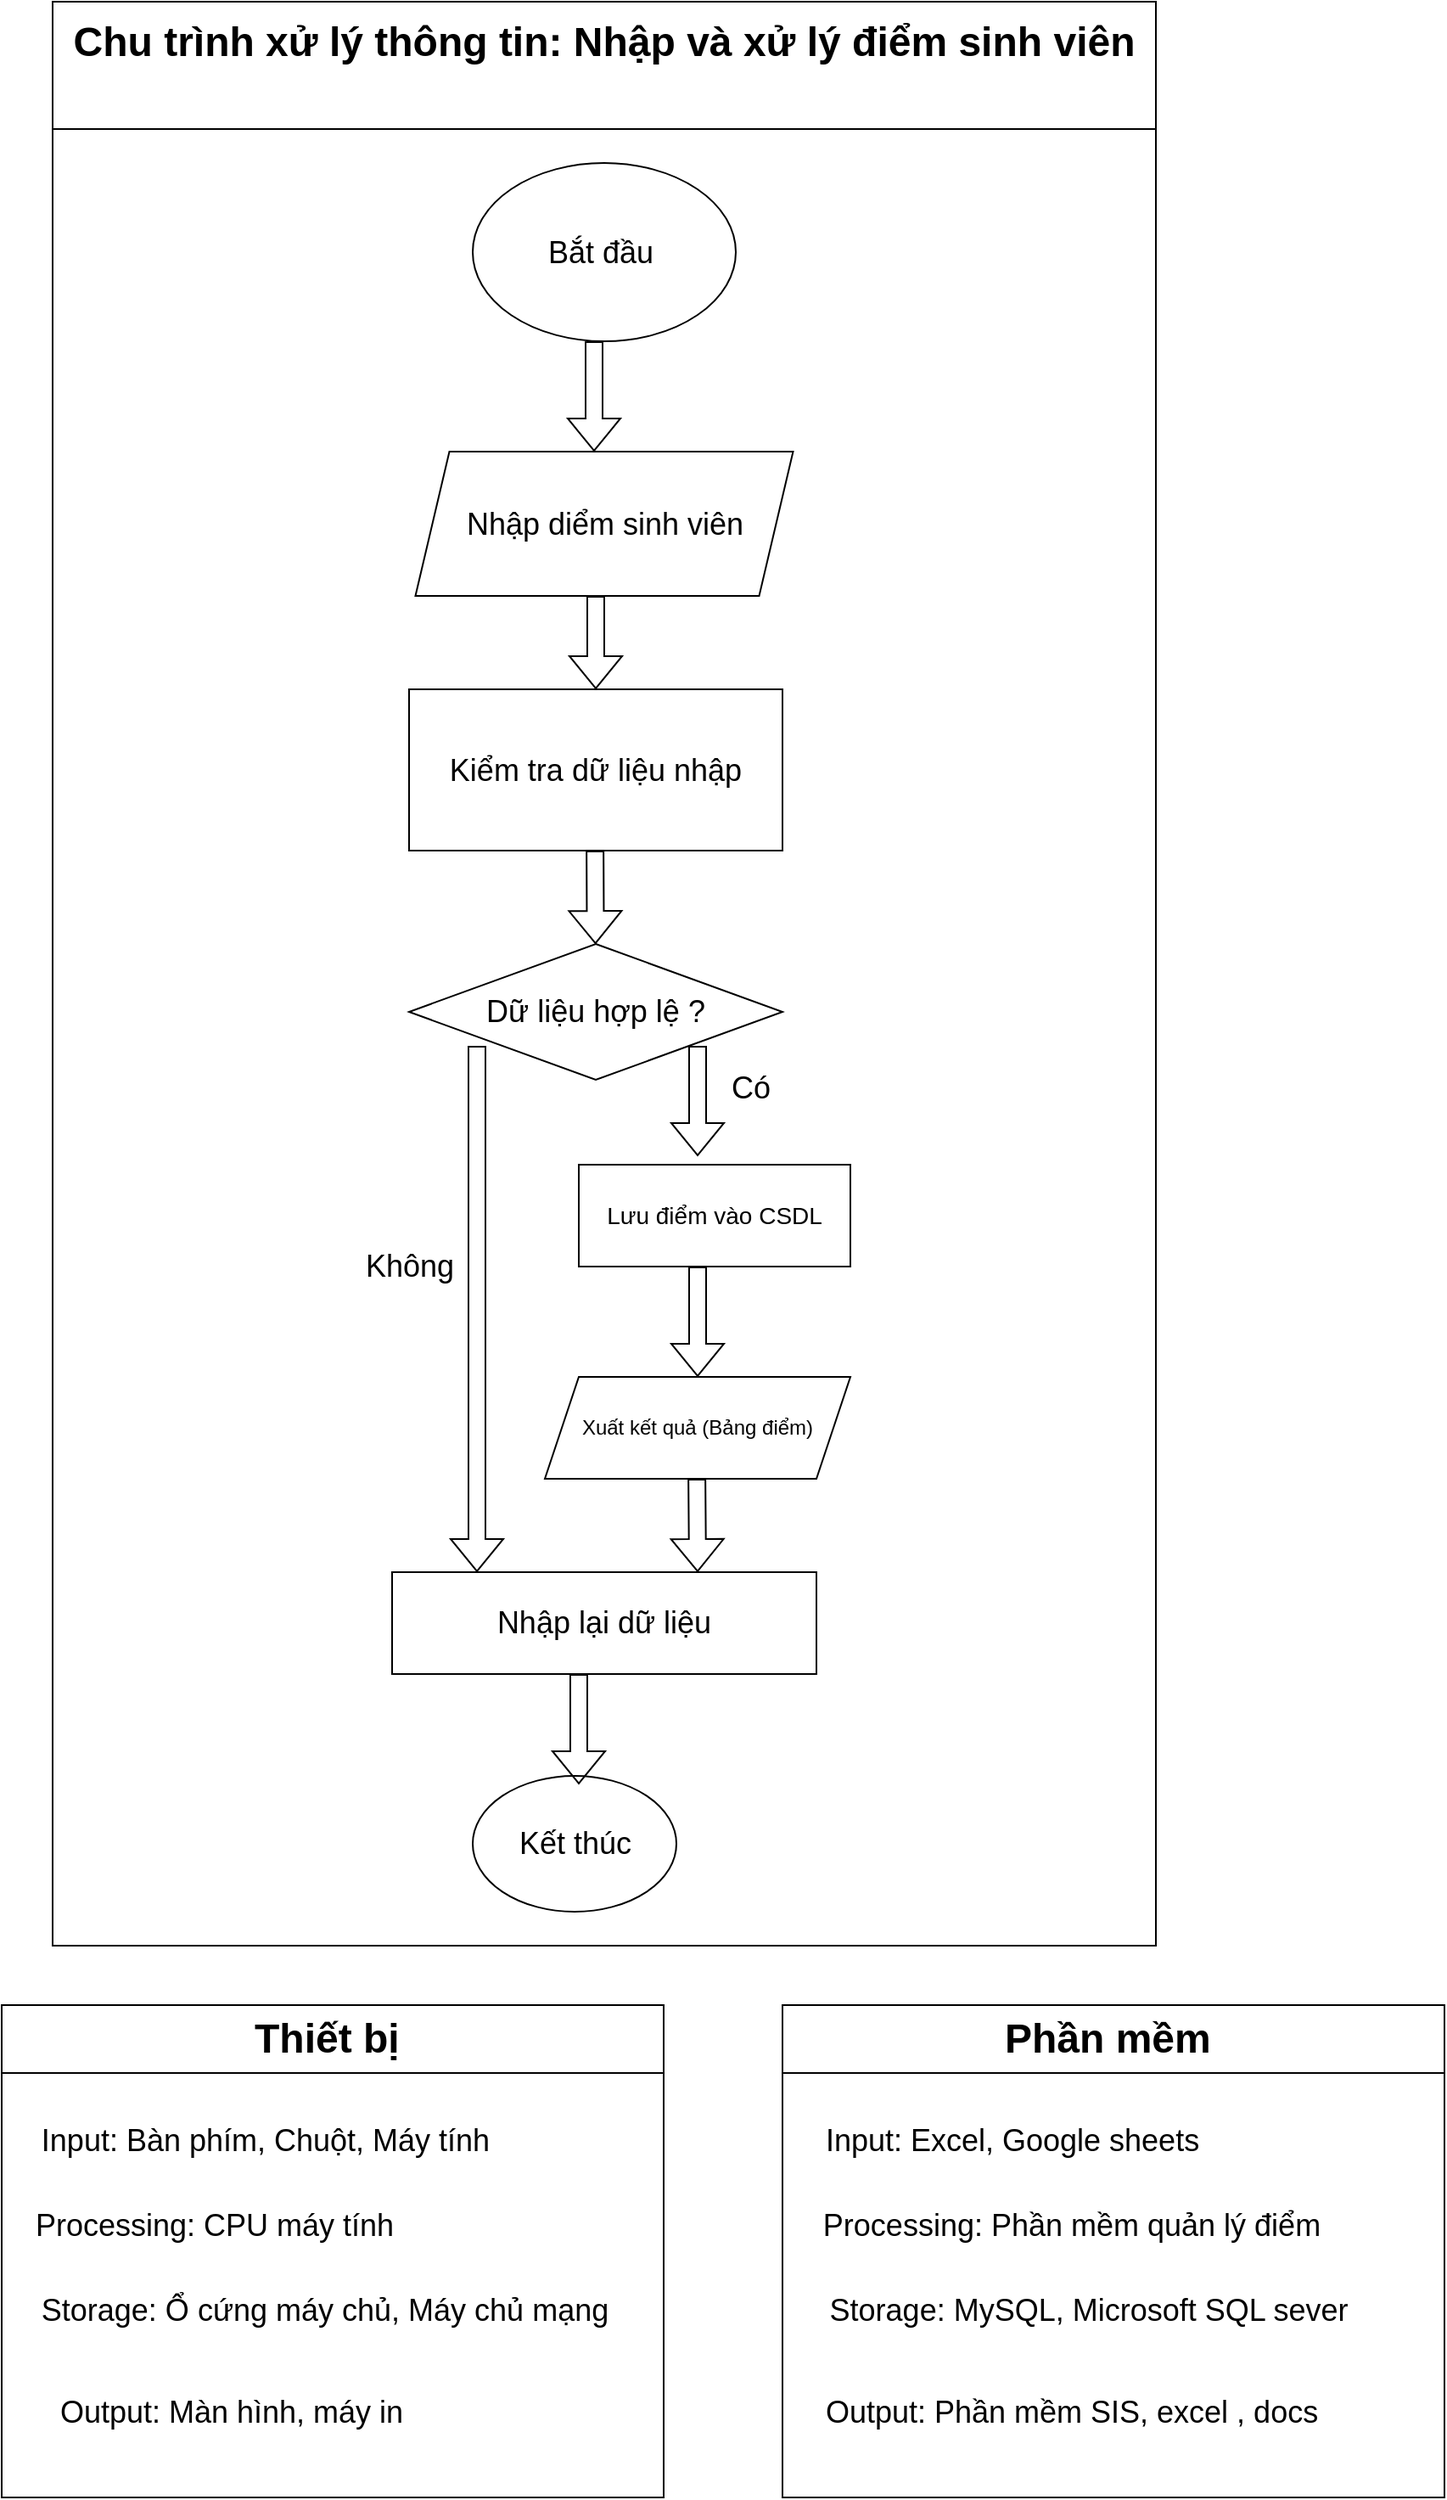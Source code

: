 <mxfile version="28.2.3">
  <diagram name="Page-1" id="9BrX1CqDpOmtENPR8n0L">
    <mxGraphModel dx="1852" dy="3183" grid="1" gridSize="10" guides="1" tooltips="1" connect="1" arrows="1" fold="1" page="1" pageScale="1" pageWidth="827" pageHeight="1169" math="0" shadow="0">
      <root>
        <mxCell id="0" />
        <mxCell id="1" parent="0" />
        <mxCell id="RPmIaeo0nHlJm5fR0ScP-3" value="&lt;font style=&quot;font-size: 24px;&quot;&gt;Chu trình xử lý thông tin: Nhập và xử lý điểm sinh viên&lt;/font&gt;&lt;div&gt;&lt;font style=&quot;font-size: 24px;&quot;&gt;&lt;br&gt;&lt;/font&gt;&lt;/div&gt;" style="swimlane;whiteSpace=wrap;html=1;startSize=75;" vertex="1" parent="1">
          <mxGeometry x="80" y="-2310" width="650" height="1145" as="geometry" />
        </mxCell>
        <mxCell id="RPmIaeo0nHlJm5fR0ScP-6" value="&lt;font style=&quot;font-size: 18px;&quot;&gt;Bắt đầu&amp;nbsp;&lt;/font&gt;" style="ellipse;whiteSpace=wrap;html=1;" vertex="1" parent="RPmIaeo0nHlJm5fR0ScP-3">
          <mxGeometry x="247.5" y="95" width="155" height="105" as="geometry" />
        </mxCell>
        <mxCell id="RPmIaeo0nHlJm5fR0ScP-7" value="&lt;font style=&quot;font-size: 18px;&quot;&gt;Nhập diểm sinh viên&lt;/font&gt;" style="shape=parallelogram;perimeter=parallelogramPerimeter;whiteSpace=wrap;html=1;fixedSize=1;" vertex="1" parent="RPmIaeo0nHlJm5fR0ScP-3">
          <mxGeometry x="213.75" y="265" width="222.5" height="85" as="geometry" />
        </mxCell>
        <mxCell id="RPmIaeo0nHlJm5fR0ScP-8" value="" style="shape=flexArrow;endArrow=classic;html=1;rounded=0;" edge="1" parent="RPmIaeo0nHlJm5fR0ScP-3">
          <mxGeometry width="50" height="50" relative="1" as="geometry">
            <mxPoint x="319" y="200" as="sourcePoint" />
            <mxPoint x="319" y="265" as="targetPoint" />
          </mxGeometry>
        </mxCell>
        <mxCell id="RPmIaeo0nHlJm5fR0ScP-9" value="" style="shape=flexArrow;endArrow=classic;html=1;rounded=0;" edge="1" parent="RPmIaeo0nHlJm5fR0ScP-3" target="RPmIaeo0nHlJm5fR0ScP-11">
          <mxGeometry width="50" height="50" relative="1" as="geometry">
            <mxPoint x="320" y="350" as="sourcePoint" />
            <mxPoint x="320" y="415" as="targetPoint" />
          </mxGeometry>
        </mxCell>
        <mxCell id="RPmIaeo0nHlJm5fR0ScP-11" value="&lt;font style=&quot;font-size: 18px;&quot;&gt;Kiểm tra dữ liệu nhập&lt;/font&gt;" style="rounded=0;whiteSpace=wrap;html=1;" vertex="1" parent="RPmIaeo0nHlJm5fR0ScP-3">
          <mxGeometry x="210" y="405" width="220" height="95" as="geometry" />
        </mxCell>
        <mxCell id="RPmIaeo0nHlJm5fR0ScP-12" value="" style="shape=flexArrow;endArrow=classic;html=1;rounded=0;" edge="1" parent="RPmIaeo0nHlJm5fR0ScP-3" target="RPmIaeo0nHlJm5fR0ScP-13">
          <mxGeometry width="50" height="50" relative="1" as="geometry">
            <mxPoint x="319.57" y="500" as="sourcePoint" />
            <mxPoint x="319.57" y="565" as="targetPoint" />
          </mxGeometry>
        </mxCell>
        <mxCell id="RPmIaeo0nHlJm5fR0ScP-13" value="&lt;font style=&quot;font-size: 18px;&quot;&gt;Dữ liệu hợp lệ ?&lt;/font&gt;" style="rhombus;whiteSpace=wrap;html=1;" vertex="1" parent="RPmIaeo0nHlJm5fR0ScP-3">
          <mxGeometry x="210" y="555" width="220" height="80" as="geometry" />
        </mxCell>
        <mxCell id="RPmIaeo0nHlJm5fR0ScP-14" value="" style="shape=flexArrow;endArrow=classic;html=1;rounded=0;" edge="1" parent="RPmIaeo0nHlJm5fR0ScP-3">
          <mxGeometry width="50" height="50" relative="1" as="geometry">
            <mxPoint x="250" y="615" as="sourcePoint" />
            <mxPoint x="250" y="925" as="targetPoint" />
          </mxGeometry>
        </mxCell>
        <mxCell id="RPmIaeo0nHlJm5fR0ScP-25" value="" style="shape=flexArrow;endArrow=classic;html=1;rounded=0;" edge="1" parent="RPmIaeo0nHlJm5fR0ScP-3">
          <mxGeometry width="50" height="50" relative="1" as="geometry">
            <mxPoint x="380" y="615" as="sourcePoint" />
            <mxPoint x="380" y="680" as="targetPoint" />
          </mxGeometry>
        </mxCell>
        <mxCell id="RPmIaeo0nHlJm5fR0ScP-26" value="&lt;font style=&quot;font-size: 14px;&quot;&gt;Lưu điểm vào CSDL&lt;/font&gt;" style="rounded=0;whiteSpace=wrap;html=1;" vertex="1" parent="RPmIaeo0nHlJm5fR0ScP-3">
          <mxGeometry x="310" y="685" width="160" height="60" as="geometry" />
        </mxCell>
        <mxCell id="RPmIaeo0nHlJm5fR0ScP-27" value="&lt;font style=&quot;font-size: 18px;&quot;&gt;Có&lt;/font&gt;" style="text;html=1;align=center;verticalAlign=middle;resizable=0;points=[];autosize=1;strokeColor=none;fillColor=none;" vertex="1" parent="RPmIaeo0nHlJm5fR0ScP-3">
          <mxGeometry x="386.25" y="620" width="50" height="40" as="geometry" />
        </mxCell>
        <mxCell id="RPmIaeo0nHlJm5fR0ScP-29" value="" style="shape=flexArrow;endArrow=classic;html=1;rounded=0;" edge="1" parent="RPmIaeo0nHlJm5fR0ScP-3" target="RPmIaeo0nHlJm5fR0ScP-30">
          <mxGeometry width="50" height="50" relative="1" as="geometry">
            <mxPoint x="380" y="745" as="sourcePoint" />
            <mxPoint x="380" y="810" as="targetPoint" />
          </mxGeometry>
        </mxCell>
        <mxCell id="RPmIaeo0nHlJm5fR0ScP-30" value="Xuất kết quả (Bảng điểm)" style="shape=parallelogram;perimeter=parallelogramPerimeter;whiteSpace=wrap;html=1;fixedSize=1;" vertex="1" parent="RPmIaeo0nHlJm5fR0ScP-3">
          <mxGeometry x="290" y="810" width="180" height="60" as="geometry" />
        </mxCell>
        <mxCell id="RPmIaeo0nHlJm5fR0ScP-31" value="" style="shape=flexArrow;endArrow=classic;html=1;rounded=0;" edge="1" parent="RPmIaeo0nHlJm5fR0ScP-3">
          <mxGeometry width="50" height="50" relative="1" as="geometry">
            <mxPoint x="379.57" y="870" as="sourcePoint" />
            <mxPoint x="380" y="925" as="targetPoint" />
          </mxGeometry>
        </mxCell>
        <mxCell id="RPmIaeo0nHlJm5fR0ScP-32" value="&lt;font style=&quot;font-size: 18px;&quot;&gt;Nhập lại dữ liệu&lt;/font&gt;" style="rounded=0;whiteSpace=wrap;html=1;" vertex="1" parent="RPmIaeo0nHlJm5fR0ScP-3">
          <mxGeometry x="200" y="925" width="250" height="60" as="geometry" />
        </mxCell>
        <mxCell id="RPmIaeo0nHlJm5fR0ScP-33" value="&lt;font style=&quot;font-size: 18px;&quot;&gt;Kết thúc&lt;/font&gt;" style="ellipse;whiteSpace=wrap;html=1;" vertex="1" parent="RPmIaeo0nHlJm5fR0ScP-3">
          <mxGeometry x="247.5" y="1045" width="120" height="80" as="geometry" />
        </mxCell>
        <mxCell id="RPmIaeo0nHlJm5fR0ScP-34" value="" style="shape=flexArrow;endArrow=classic;html=1;rounded=0;" edge="1" parent="RPmIaeo0nHlJm5fR0ScP-3">
          <mxGeometry width="50" height="50" relative="1" as="geometry">
            <mxPoint x="310" y="985" as="sourcePoint" />
            <mxPoint x="310" y="1050" as="targetPoint" />
          </mxGeometry>
        </mxCell>
        <mxCell id="RPmIaeo0nHlJm5fR0ScP-28" value="&lt;font style=&quot;font-size: 18px;&quot;&gt;Không&lt;/font&gt;" style="text;html=1;align=center;verticalAlign=middle;resizable=0;points=[];autosize=1;strokeColor=none;fillColor=none;" vertex="1" parent="RPmIaeo0nHlJm5fR0ScP-3">
          <mxGeometry x="170" y="725" width="80" height="40" as="geometry" />
        </mxCell>
        <mxCell id="RPmIaeo0nHlJm5fR0ScP-42" value="&lt;font style=&quot;font-size: 24px;&quot;&gt;Thiết bị&amp;nbsp;&lt;/font&gt;" style="swimlane;whiteSpace=wrap;html=1;startSize=40;" vertex="1" parent="1">
          <mxGeometry x="50" y="-1130" width="390" height="290" as="geometry" />
        </mxCell>
        <mxCell id="RPmIaeo0nHlJm5fR0ScP-43" value="&lt;span style=&quot;font-size: 18px;&quot;&gt;Input: Bàn phím, Chuột, Máy tính&lt;/span&gt;" style="text;html=1;align=center;verticalAlign=middle;resizable=0;points=[];autosize=1;strokeColor=none;fillColor=none;" vertex="1" parent="RPmIaeo0nHlJm5fR0ScP-42">
          <mxGeometry x="10" y="60" width="290" height="40" as="geometry" />
        </mxCell>
        <mxCell id="RPmIaeo0nHlJm5fR0ScP-44" value="&lt;span style=&quot;font-size: 18px;&quot;&gt;Processing: CPU máy tính&lt;/span&gt;" style="text;html=1;align=center;verticalAlign=middle;resizable=0;points=[];autosize=1;strokeColor=none;fillColor=none;" vertex="1" parent="RPmIaeo0nHlJm5fR0ScP-42">
          <mxGeometry x="10" y="110" width="230" height="40" as="geometry" />
        </mxCell>
        <mxCell id="RPmIaeo0nHlJm5fR0ScP-45" value="&lt;span style=&quot;font-size: 18px;&quot;&gt;Storage: Ổ cứng máy chủ, Máy chủ mạng&lt;/span&gt;" style="text;html=1;align=center;verticalAlign=middle;resizable=0;points=[];autosize=1;strokeColor=none;fillColor=none;" vertex="1" parent="RPmIaeo0nHlJm5fR0ScP-42">
          <mxGeometry x="10" y="160" width="360" height="40" as="geometry" />
        </mxCell>
        <mxCell id="RPmIaeo0nHlJm5fR0ScP-46" value="&lt;span style=&quot;font-size: 18px;&quot;&gt;Output: Màn hình, máy in&lt;/span&gt;" style="text;html=1;align=center;verticalAlign=middle;resizable=0;points=[];autosize=1;strokeColor=none;fillColor=none;" vertex="1" parent="RPmIaeo0nHlJm5fR0ScP-42">
          <mxGeometry x="20" y="220" width="230" height="40" as="geometry" />
        </mxCell>
        <mxCell id="RPmIaeo0nHlJm5fR0ScP-48" value="&lt;font style=&quot;font-size: 24px;&quot;&gt;Phần mềm&amp;nbsp;&lt;/font&gt;" style="swimlane;whiteSpace=wrap;html=1;startSize=40;" vertex="1" parent="1">
          <mxGeometry x="510" y="-1130" width="390" height="290" as="geometry" />
        </mxCell>
        <mxCell id="RPmIaeo0nHlJm5fR0ScP-49" value="&lt;span style=&quot;font-size: 18px;&quot;&gt;Input: Excel, Google sheets&lt;/span&gt;" style="text;html=1;align=center;verticalAlign=middle;resizable=0;points=[];autosize=1;strokeColor=none;fillColor=none;" vertex="1" parent="RPmIaeo0nHlJm5fR0ScP-48">
          <mxGeometry x="15" y="60" width="240" height="40" as="geometry" />
        </mxCell>
        <mxCell id="RPmIaeo0nHlJm5fR0ScP-50" value="&lt;span style=&quot;font-size: 18px;&quot;&gt;Processing: Phần mềm quản lý điểm&lt;/span&gt;" style="text;html=1;align=center;verticalAlign=middle;resizable=0;points=[];autosize=1;strokeColor=none;fillColor=none;" vertex="1" parent="RPmIaeo0nHlJm5fR0ScP-48">
          <mxGeometry x="10" y="110" width="320" height="40" as="geometry" />
        </mxCell>
        <mxCell id="RPmIaeo0nHlJm5fR0ScP-51" value="&lt;span style=&quot;font-size: 18px;&quot;&gt;Storage: MySQL, Microsoft SQL sever&lt;/span&gt;" style="text;html=1;align=center;verticalAlign=middle;resizable=0;points=[];autosize=1;strokeColor=none;fillColor=none;" vertex="1" parent="RPmIaeo0nHlJm5fR0ScP-48">
          <mxGeometry x="15" y="160" width="330" height="40" as="geometry" />
        </mxCell>
        <mxCell id="RPmIaeo0nHlJm5fR0ScP-52" value="&lt;span style=&quot;font-size: 18px;&quot;&gt;Output: Phần mềm SIS, excel , docs&lt;/span&gt;" style="text;html=1;align=center;verticalAlign=middle;resizable=0;points=[];autosize=1;strokeColor=none;fillColor=none;" vertex="1" parent="RPmIaeo0nHlJm5fR0ScP-48">
          <mxGeometry x="15" y="220" width="310" height="40" as="geometry" />
        </mxCell>
      </root>
    </mxGraphModel>
  </diagram>
</mxfile>
